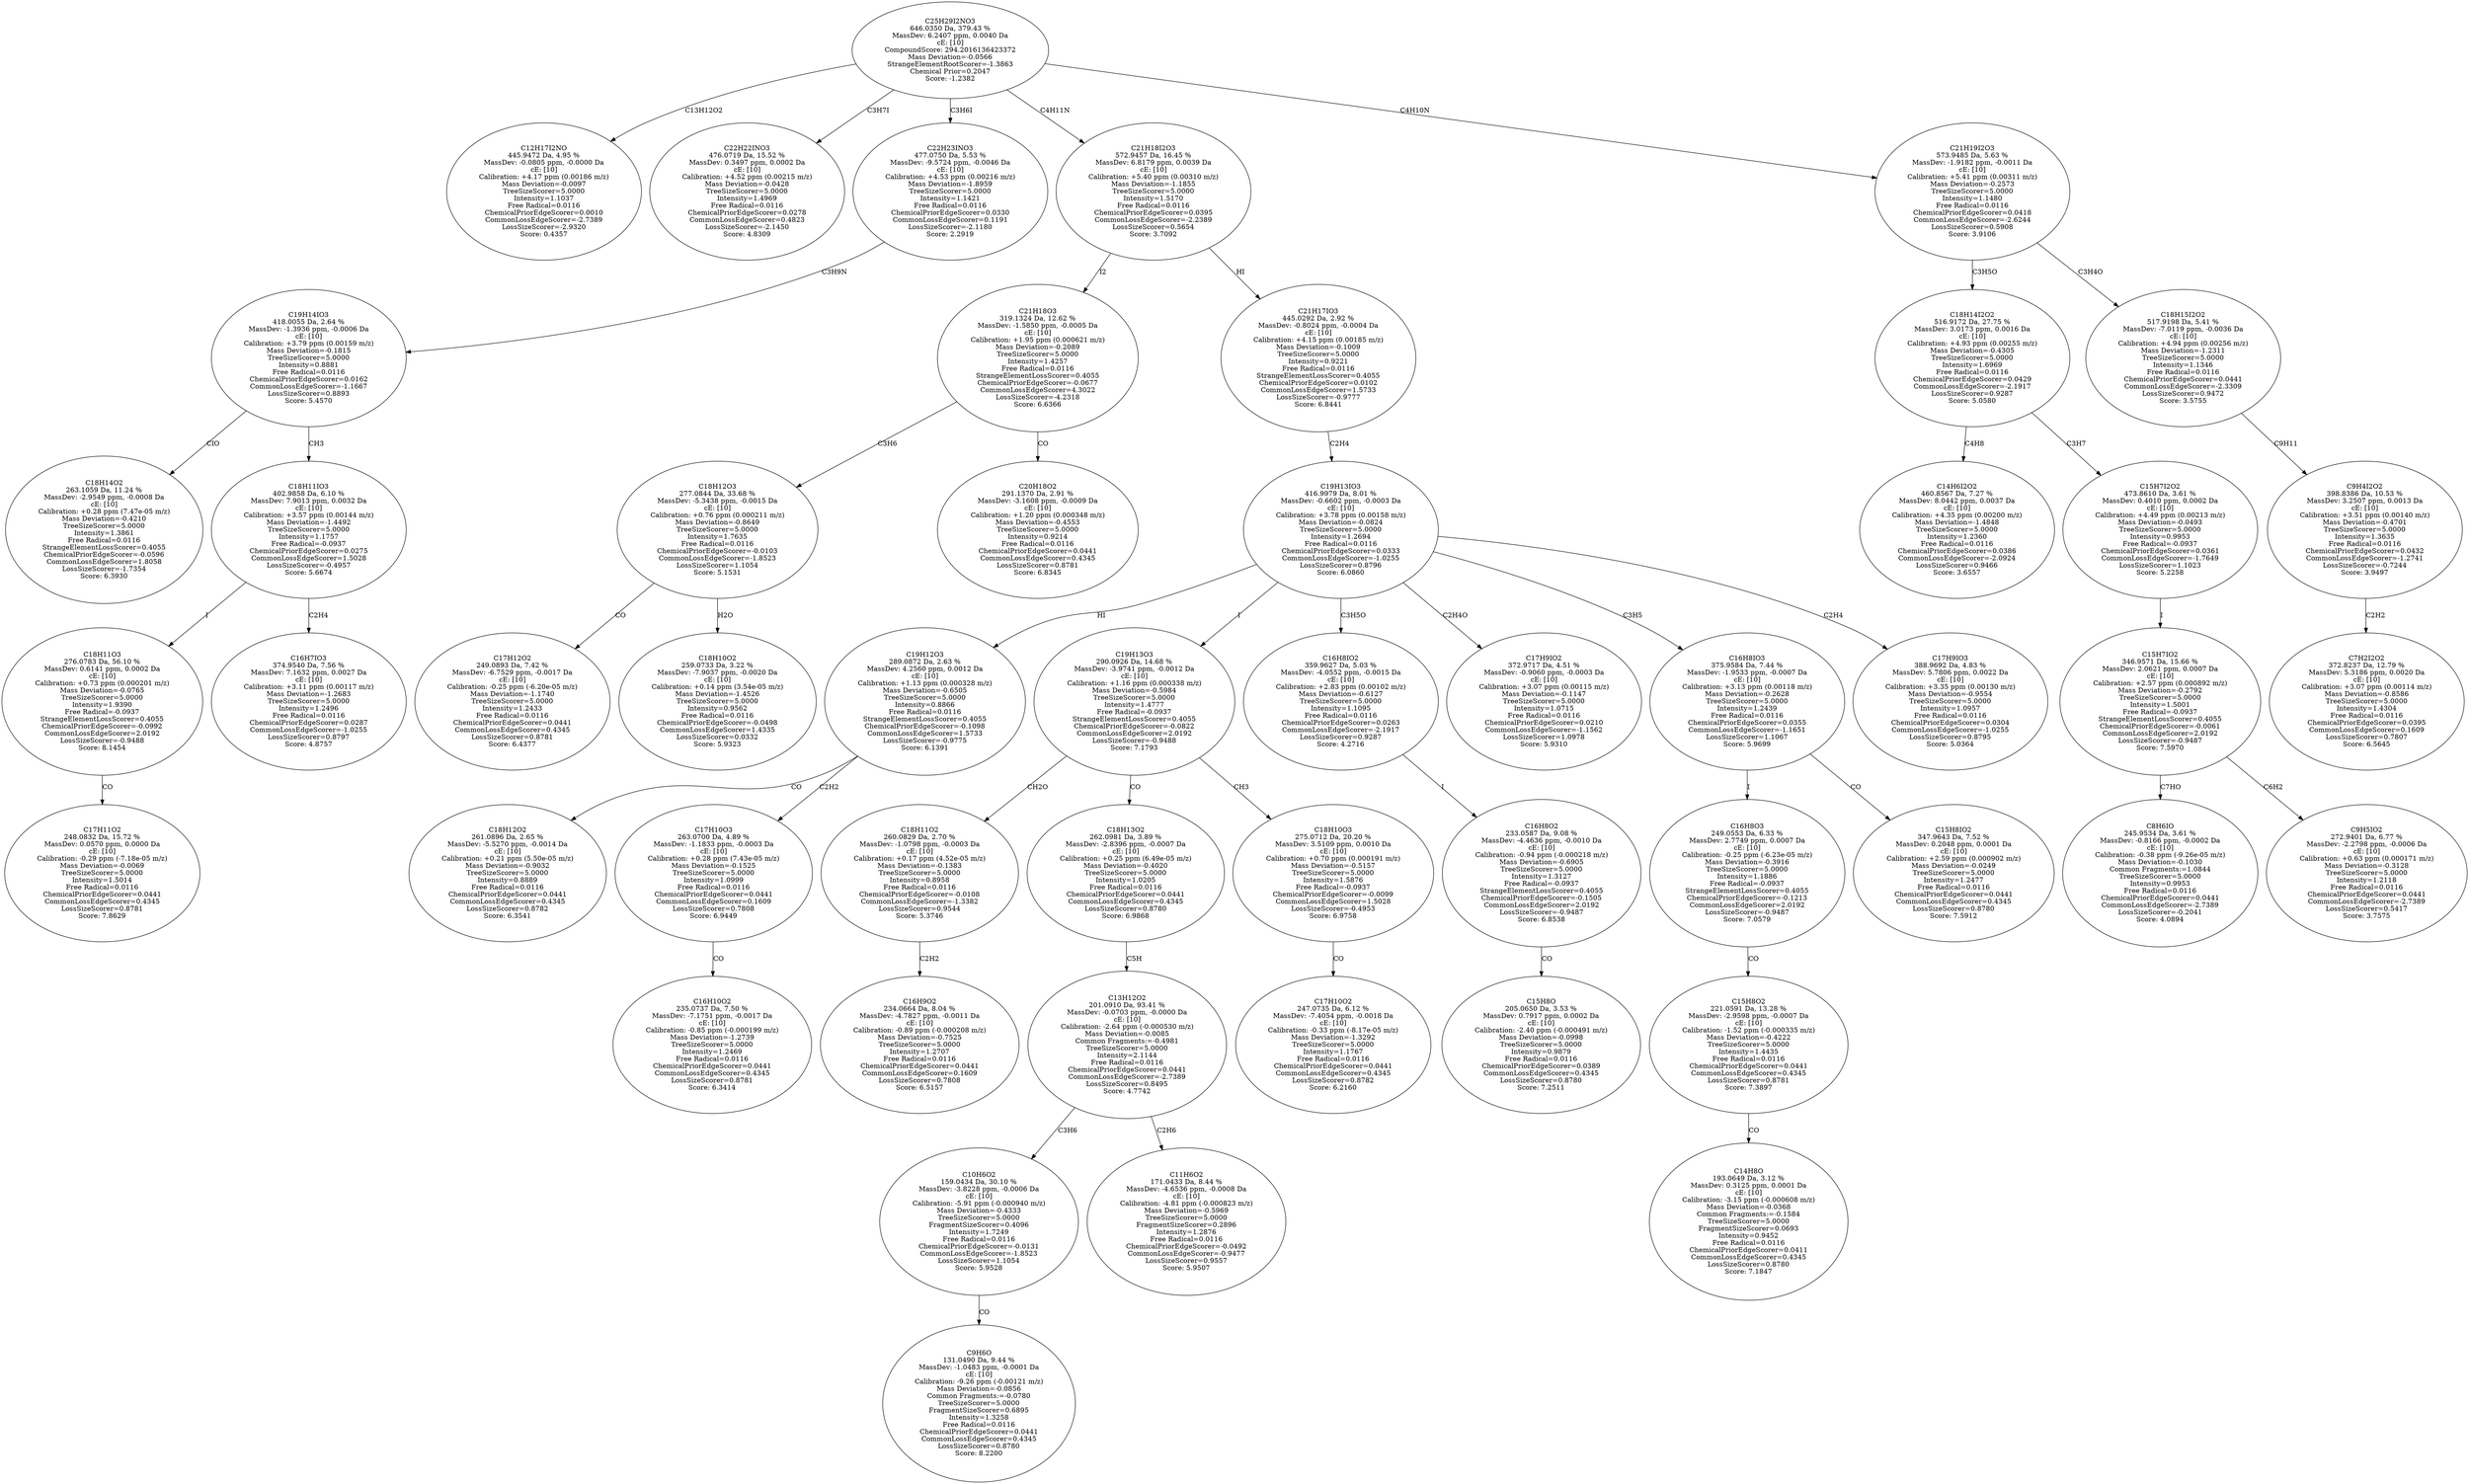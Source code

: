 strict digraph {
v1 [label="C12H17I2NO\n445.9472 Da, 4.95 %\nMassDev: -0.0805 ppm, -0.0000 Da\ncE: [10]\nCalibration: +4.17 ppm (0.00186 m/z)\nMass Deviation=-0.0097\nTreeSizeScorer=5.0000\nIntensity=1.1037\nFree Radical=0.0116\nChemicalPriorEdgeScorer=0.0010\nCommonLossEdgeScorer=-2.7389\nLossSizeScorer=-2.9320\nScore: 0.4357"];
v2 [label="C22H22INO3\n476.0719 Da, 15.52 %\nMassDev: 0.3497 ppm, 0.0002 Da\ncE: [10]\nCalibration: +4.52 ppm (0.00215 m/z)\nMass Deviation=-0.0428\nTreeSizeScorer=5.0000\nIntensity=1.4969\nFree Radical=0.0116\nChemicalPriorEdgeScorer=0.0278\nCommonLossEdgeScorer=0.4823\nLossSizeScorer=-2.1450\nScore: 4.8309"];
v3 [label="C18H14O2\n263.1059 Da, 11.24 %\nMassDev: -2.9549 ppm, -0.0008 Da\ncE: [10]\nCalibration: +0.28 ppm (7.47e-05 m/z)\nMass Deviation=-0.4210\nTreeSizeScorer=5.0000\nIntensity=1.3861\nFree Radical=0.0116\nStrangeElementLossScorer=0.4055\nChemicalPriorEdgeScorer=-0.0596\nCommonLossEdgeScorer=1.8058\nLossSizeScorer=-1.7354\nScore: 6.3930"];
v4 [label="C17H11O2\n248.0832 Da, 15.72 %\nMassDev: 0.0570 ppm, 0.0000 Da\ncE: [10]\nCalibration: -0.29 ppm (-7.18e-05 m/z)\nMass Deviation=-0.0069\nTreeSizeScorer=5.0000\nIntensity=1.5014\nFree Radical=0.0116\nChemicalPriorEdgeScorer=0.0441\nCommonLossEdgeScorer=0.4345\nLossSizeScorer=0.8781\nScore: 7.8629"];
v5 [label="C18H11O3\n276.0783 Da, 56.10 %\nMassDev: 0.6141 ppm, 0.0002 Da\ncE: [10]\nCalibration: +0.73 ppm (0.000201 m/z)\nMass Deviation=-0.0765\nTreeSizeScorer=5.0000\nIntensity=1.9390\nFree Radical=-0.0937\nStrangeElementLossScorer=0.4055\nChemicalPriorEdgeScorer=-0.0992\nCommonLossEdgeScorer=2.0192\nLossSizeScorer=-0.9488\nScore: 8.1454"];
v6 [label="C16H7IO3\n374.9540 Da, 7.56 %\nMassDev: 7.1632 ppm, 0.0027 Da\ncE: [10]\nCalibration: +3.11 ppm (0.00117 m/z)\nMass Deviation=-1.2683\nTreeSizeScorer=5.0000\nIntensity=1.2496\nFree Radical=0.0116\nChemicalPriorEdgeScorer=0.0287\nCommonLossEdgeScorer=-1.0255\nLossSizeScorer=0.8797\nScore: 4.8757"];
v7 [label="C18H11IO3\n402.9858 Da, 6.10 %\nMassDev: 7.9013 ppm, 0.0032 Da\ncE: [10]\nCalibration: +3.57 ppm (0.00144 m/z)\nMass Deviation=-1.4492\nTreeSizeScorer=5.0000\nIntensity=1.1757\nFree Radical=-0.0937\nChemicalPriorEdgeScorer=0.0275\nCommonLossEdgeScorer=1.5028\nLossSizeScorer=-0.4957\nScore: 5.6674"];
v8 [label="C19H14IO3\n418.0055 Da, 2.64 %\nMassDev: -1.3936 ppm, -0.0006 Da\ncE: [10]\nCalibration: +3.79 ppm (0.00159 m/z)\nMass Deviation=-0.1815\nTreeSizeScorer=5.0000\nIntensity=0.8881\nFree Radical=0.0116\nChemicalPriorEdgeScorer=0.0162\nCommonLossEdgeScorer=-1.1667\nLossSizeScorer=0.8893\nScore: 5.4570"];
v9 [label="C22H23INO3\n477.0750 Da, 5.53 %\nMassDev: -9.5724 ppm, -0.0046 Da\ncE: [10]\nCalibration: +4.53 ppm (0.00216 m/z)\nMass Deviation=-1.8959\nTreeSizeScorer=5.0000\nIntensity=1.1421\nFree Radical=0.0116\nChemicalPriorEdgeScorer=0.0330\nCommonLossEdgeScorer=0.1191\nLossSizeScorer=-2.1180\nScore: 2.2919"];
v10 [label="C17H12O2\n249.0893 Da, 7.42 %\nMassDev: -6.7529 ppm, -0.0017 Da\ncE: [10]\nCalibration: -0.25 ppm (-6.20e-05 m/z)\nMass Deviation=-1.1740\nTreeSizeScorer=5.0000\nIntensity=1.2433\nFree Radical=0.0116\nChemicalPriorEdgeScorer=0.0441\nCommonLossEdgeScorer=0.4345\nLossSizeScorer=0.8781\nScore: 6.4377"];
v11 [label="C18H10O2\n259.0733 Da, 3.22 %\nMassDev: -7.9037 ppm, -0.0020 Da\ncE: [10]\nCalibration: +0.14 ppm (3.54e-05 m/z)\nMass Deviation=-1.4526\nTreeSizeScorer=5.0000\nIntensity=0.9562\nFree Radical=0.0116\nChemicalPriorEdgeScorer=-0.0498\nCommonLossEdgeScorer=1.4335\nLossSizeScorer=0.0332\nScore: 5.9323"];
v12 [label="C18H12O3\n277.0844 Da, 33.68 %\nMassDev: -5.3438 ppm, -0.0015 Da\ncE: [10]\nCalibration: +0.76 ppm (0.000211 m/z)\nMass Deviation=-0.8649\nTreeSizeScorer=5.0000\nIntensity=1.7635\nFree Radical=0.0116\nChemicalPriorEdgeScorer=-0.0103\nCommonLossEdgeScorer=-1.8523\nLossSizeScorer=1.1054\nScore: 5.1531"];
v13 [label="C20H18O2\n291.1370 Da, 2.91 %\nMassDev: -3.1608 ppm, -0.0009 Da\ncE: [10]\nCalibration: +1.20 ppm (0.000348 m/z)\nMass Deviation=-0.4553\nTreeSizeScorer=5.0000\nIntensity=0.9214\nFree Radical=0.0116\nChemicalPriorEdgeScorer=0.0441\nCommonLossEdgeScorer=0.4345\nLossSizeScorer=0.8781\nScore: 6.8345"];
v14 [label="C21H18O3\n319.1324 Da, 12.62 %\nMassDev: -1.5850 ppm, -0.0005 Da\ncE: [10]\nCalibration: +1.95 ppm (0.000621 m/z)\nMass Deviation=-0.2089\nTreeSizeScorer=5.0000\nIntensity=1.4257\nFree Radical=0.0116\nStrangeElementLossScorer=0.4055\nChemicalPriorEdgeScorer=-0.0677\nCommonLossEdgeScorer=4.3022\nLossSizeScorer=-4.2318\nScore: 6.6366"];
v15 [label="C18H12O2\n261.0896 Da, 2.65 %\nMassDev: -5.5270 ppm, -0.0014 Da\ncE: [10]\nCalibration: +0.21 ppm (5.50e-05 m/z)\nMass Deviation=-0.9032\nTreeSizeScorer=5.0000\nIntensity=0.8889\nFree Radical=0.0116\nChemicalPriorEdgeScorer=0.0441\nCommonLossEdgeScorer=0.4345\nLossSizeScorer=0.8782\nScore: 6.3541"];
v16 [label="C16H10O2\n235.0737 Da, 7.50 %\nMassDev: -7.1751 ppm, -0.0017 Da\ncE: [10]\nCalibration: -0.85 ppm (-0.000199 m/z)\nMass Deviation=-1.2739\nTreeSizeScorer=5.0000\nIntensity=1.2469\nFree Radical=0.0116\nChemicalPriorEdgeScorer=0.0441\nCommonLossEdgeScorer=0.4345\nLossSizeScorer=0.8781\nScore: 6.3414"];
v17 [label="C17H10O3\n263.0700 Da, 4.89 %\nMassDev: -1.1833 ppm, -0.0003 Da\ncE: [10]\nCalibration: +0.28 ppm (7.43e-05 m/z)\nMass Deviation=-0.1525\nTreeSizeScorer=5.0000\nIntensity=1.0999\nFree Radical=0.0116\nChemicalPriorEdgeScorer=0.0441\nCommonLossEdgeScorer=0.1609\nLossSizeScorer=0.7808\nScore: 6.9449"];
v18 [label="C19H12O3\n289.0872 Da, 2.63 %\nMassDev: 4.2560 ppm, 0.0012 Da\ncE: [10]\nCalibration: +1.13 ppm (0.000328 m/z)\nMass Deviation=-0.6505\nTreeSizeScorer=5.0000\nIntensity=0.8866\nFree Radical=0.0116\nStrangeElementLossScorer=0.4055\nChemicalPriorEdgeScorer=-0.1098\nCommonLossEdgeScorer=1.5733\nLossSizeScorer=-0.9775\nScore: 6.1391"];
v19 [label="C16H9O2\n234.0664 Da, 8.04 %\nMassDev: -4.7827 ppm, -0.0011 Da\ncE: [10]\nCalibration: -0.89 ppm (-0.000208 m/z)\nMass Deviation=-0.7525\nTreeSizeScorer=5.0000\nIntensity=1.2707\nFree Radical=0.0116\nChemicalPriorEdgeScorer=0.0441\nCommonLossEdgeScorer=0.1609\nLossSizeScorer=0.7808\nScore: 6.5157"];
v20 [label="C18H11O2\n260.0829 Da, 2.70 %\nMassDev: -1.0798 ppm, -0.0003 Da\ncE: [10]\nCalibration: +0.17 ppm (4.52e-05 m/z)\nMass Deviation=-0.1383\nTreeSizeScorer=5.0000\nIntensity=0.8958\nFree Radical=0.0116\nChemicalPriorEdgeScorer=-0.0108\nCommonLossEdgeScorer=-1.3382\nLossSizeScorer=0.9544\nScore: 5.3746"];
v21 [label="C9H6O\n131.0490 Da, 9.44 %\nMassDev: -1.0483 ppm, -0.0001 Da\ncE: [10]\nCalibration: -9.26 ppm (-0.00121 m/z)\nMass Deviation=-0.0856\nCommon Fragments:=-0.0780\nTreeSizeScorer=5.0000\nFragmentSizeScorer=0.6895\nIntensity=1.3258\nFree Radical=0.0116\nChemicalPriorEdgeScorer=0.0441\nCommonLossEdgeScorer=0.4345\nLossSizeScorer=0.8780\nScore: 8.2200"];
v22 [label="C10H6O2\n159.0434 Da, 30.10 %\nMassDev: -3.8228 ppm, -0.0006 Da\ncE: [10]\nCalibration: -5.91 ppm (-0.000940 m/z)\nMass Deviation=-0.4333\nTreeSizeScorer=5.0000\nFragmentSizeScorer=0.4096\nIntensity=1.7249\nFree Radical=0.0116\nChemicalPriorEdgeScorer=-0.0131\nCommonLossEdgeScorer=-1.8523\nLossSizeScorer=1.1054\nScore: 5.9528"];
v23 [label="C11H6O2\n171.0433 Da, 8.44 %\nMassDev: -4.6536 ppm, -0.0008 Da\ncE: [10]\nCalibration: -4.81 ppm (-0.000823 m/z)\nMass Deviation=-0.5969\nTreeSizeScorer=5.0000\nFragmentSizeScorer=0.2896\nIntensity=1.2876\nFree Radical=0.0116\nChemicalPriorEdgeScorer=-0.0492\nCommonLossEdgeScorer=-0.9477\nLossSizeScorer=0.9557\nScore: 5.9507"];
v24 [label="C13H12O2\n201.0910 Da, 93.41 %\nMassDev: -0.0703 ppm, -0.0000 Da\ncE: [10]\nCalibration: -2.64 ppm (-0.000530 m/z)\nMass Deviation=-0.0085\nCommon Fragments:=-0.4981\nTreeSizeScorer=5.0000\nIntensity=2.1144\nFree Radical=0.0116\nChemicalPriorEdgeScorer=0.0441\nCommonLossEdgeScorer=-2.7389\nLossSizeScorer=0.8495\nScore: 4.7742"];
v25 [label="C18H13O2\n262.0981 Da, 3.89 %\nMassDev: -2.8396 ppm, -0.0007 Da\ncE: [10]\nCalibration: +0.25 ppm (6.49e-05 m/z)\nMass Deviation=-0.4020\nTreeSizeScorer=5.0000\nIntensity=1.0205\nFree Radical=0.0116\nChemicalPriorEdgeScorer=0.0441\nCommonLossEdgeScorer=0.4345\nLossSizeScorer=0.8780\nScore: 6.9868"];
v26 [label="C17H10O2\n247.0735 Da, 6.12 %\nMassDev: -7.4054 ppm, -0.0018 Da\ncE: [10]\nCalibration: -0.33 ppm (-8.17e-05 m/z)\nMass Deviation=-1.3292\nTreeSizeScorer=5.0000\nIntensity=1.1767\nFree Radical=0.0116\nChemicalPriorEdgeScorer=0.0441\nCommonLossEdgeScorer=0.4345\nLossSizeScorer=0.8782\nScore: 6.2160"];
v27 [label="C18H10O3\n275.0712 Da, 20.20 %\nMassDev: 3.5109 ppm, 0.0010 Da\ncE: [10]\nCalibration: +0.70 ppm (0.000191 m/z)\nMass Deviation=-0.5157\nTreeSizeScorer=5.0000\nIntensity=1.5876\nFree Radical=-0.0937\nChemicalPriorEdgeScorer=-0.0099\nCommonLossEdgeScorer=1.5028\nLossSizeScorer=-0.4953\nScore: 6.9758"];
v28 [label="C19H13O3\n290.0926 Da, 14.68 %\nMassDev: -3.9741 ppm, -0.0012 Da\ncE: [10]\nCalibration: +1.16 ppm (0.000338 m/z)\nMass Deviation=-0.5984\nTreeSizeScorer=5.0000\nIntensity=1.4777\nFree Radical=-0.0937\nStrangeElementLossScorer=0.4055\nChemicalPriorEdgeScorer=-0.0822\nCommonLossEdgeScorer=2.0192\nLossSizeScorer=-0.9488\nScore: 7.1793"];
v29 [label="C15H8O\n205.0650 Da, 3.53 %\nMassDev: 0.7917 ppm, 0.0002 Da\ncE: [10]\nCalibration: -2.40 ppm (-0.000491 m/z)\nMass Deviation=-0.0998\nTreeSizeScorer=5.0000\nIntensity=0.9879\nFree Radical=0.0116\nChemicalPriorEdgeScorer=0.0389\nCommonLossEdgeScorer=0.4345\nLossSizeScorer=0.8780\nScore: 7.2511"];
v30 [label="C16H8O2\n233.0587 Da, 9.08 %\nMassDev: -4.4636 ppm, -0.0010 Da\ncE: [10]\nCalibration: -0.94 ppm (-0.000218 m/z)\nMass Deviation=-0.6905\nTreeSizeScorer=5.0000\nIntensity=1.3127\nFree Radical=-0.0937\nStrangeElementLossScorer=0.4055\nChemicalPriorEdgeScorer=-0.1505\nCommonLossEdgeScorer=2.0192\nLossSizeScorer=-0.9487\nScore: 6.8538"];
v31 [label="C16H8IO2\n359.9627 Da, 5.03 %\nMassDev: -4.0552 ppm, -0.0015 Da\ncE: [10]\nCalibration: +2.83 ppm (0.00102 m/z)\nMass Deviation=-0.6127\nTreeSizeScorer=5.0000\nIntensity=1.1095\nFree Radical=0.0116\nChemicalPriorEdgeScorer=0.0263\nCommonLossEdgeScorer=-2.1917\nLossSizeScorer=0.9287\nScore: 4.2716"];
v32 [label="C17H9IO2\n372.9717 Da, 4.51 %\nMassDev: -0.9060 ppm, -0.0003 Da\ncE: [10]\nCalibration: +3.07 ppm (0.00115 m/z)\nMass Deviation=-0.1147\nTreeSizeScorer=5.0000\nIntensity=1.0715\nFree Radical=0.0116\nChemicalPriorEdgeScorer=0.0210\nCommonLossEdgeScorer=-1.1562\nLossSizeScorer=1.0978\nScore: 5.9310"];
v33 [label="C14H8O\n193.0649 Da, 3.12 %\nMassDev: 0.3125 ppm, 0.0001 Da\ncE: [10]\nCalibration: -3.15 ppm (-0.000608 m/z)\nMass Deviation=-0.0368\nCommon Fragments:=-0.1584\nTreeSizeScorer=5.0000\nFragmentSizeScorer=0.0693\nIntensity=0.9452\nFree Radical=0.0116\nChemicalPriorEdgeScorer=0.0411\nCommonLossEdgeScorer=0.4345\nLossSizeScorer=0.8780\nScore: 7.1847"];
v34 [label="C15H8O2\n221.0591 Da, 13.28 %\nMassDev: -2.9598 ppm, -0.0007 Da\ncE: [10]\nCalibration: -1.52 ppm (-0.000335 m/z)\nMass Deviation=-0.4222\nTreeSizeScorer=5.0000\nIntensity=1.4435\nFree Radical=0.0116\nChemicalPriorEdgeScorer=0.0441\nCommonLossEdgeScorer=0.4345\nLossSizeScorer=0.8781\nScore: 7.3897"];
v35 [label="C16H8O3\n249.0553 Da, 6.33 %\nMassDev: 2.7749 ppm, 0.0007 Da\ncE: [10]\nCalibration: -0.25 ppm (-6.23e-05 m/z)\nMass Deviation=-0.3916\nTreeSizeScorer=5.0000\nIntensity=1.1886\nFree Radical=-0.0937\nStrangeElementLossScorer=0.4055\nChemicalPriorEdgeScorer=-0.1213\nCommonLossEdgeScorer=2.0192\nLossSizeScorer=-0.9487\nScore: 7.0579"];
v36 [label="C15H8IO2\n347.9643 Da, 7.52 %\nMassDev: 0.2048 ppm, 0.0001 Da\ncE: [10]\nCalibration: +2.59 ppm (0.000902 m/z)\nMass Deviation=-0.0249\nTreeSizeScorer=5.0000\nIntensity=1.2477\nFree Radical=0.0116\nChemicalPriorEdgeScorer=0.0441\nCommonLossEdgeScorer=0.4345\nLossSizeScorer=0.8780\nScore: 7.5912"];
v37 [label="C16H8IO3\n375.9584 Da, 7.44 %\nMassDev: -1.9533 ppm, -0.0007 Da\ncE: [10]\nCalibration: +3.13 ppm (0.00118 m/z)\nMass Deviation=-0.2628\nTreeSizeScorer=5.0000\nIntensity=1.2439\nFree Radical=0.0116\nChemicalPriorEdgeScorer=0.0355\nCommonLossEdgeScorer=-1.1651\nLossSizeScorer=1.1067\nScore: 5.9699"];
v38 [label="C17H9IO3\n388.9692 Da, 4.83 %\nMassDev: 5.7806 ppm, 0.0022 Da\ncE: [10]\nCalibration: +3.35 ppm (0.00130 m/z)\nMass Deviation=-0.9554\nTreeSizeScorer=5.0000\nIntensity=1.0957\nFree Radical=0.0116\nChemicalPriorEdgeScorer=0.0304\nCommonLossEdgeScorer=-1.0255\nLossSizeScorer=0.8795\nScore: 5.0364"];
v39 [label="C19H13IO3\n416.9979 Da, 8.01 %\nMassDev: -0.6602 ppm, -0.0003 Da\ncE: [10]\nCalibration: +3.78 ppm (0.00158 m/z)\nMass Deviation=-0.0824\nTreeSizeScorer=5.0000\nIntensity=1.2694\nFree Radical=0.0116\nChemicalPriorEdgeScorer=0.0333\nCommonLossEdgeScorer=-1.0255\nLossSizeScorer=0.8796\nScore: 6.0860"];
v40 [label="C21H17IO3\n445.0292 Da, 2.92 %\nMassDev: -0.8024 ppm, -0.0004 Da\ncE: [10]\nCalibration: +4.15 ppm (0.00185 m/z)\nMass Deviation=-0.1009\nTreeSizeScorer=5.0000\nIntensity=0.9221\nFree Radical=0.0116\nStrangeElementLossScorer=0.4055\nChemicalPriorEdgeScorer=0.0102\nCommonLossEdgeScorer=1.5733\nLossSizeScorer=-0.9777\nScore: 6.8441"];
v41 [label="C21H18I2O3\n572.9457 Da, 16.45 %\nMassDev: 6.8179 ppm, 0.0039 Da\ncE: [10]\nCalibration: +5.40 ppm (0.00310 m/z)\nMass Deviation=-1.1855\nTreeSizeScorer=5.0000\nIntensity=1.5170\nFree Radical=0.0116\nChemicalPriorEdgeScorer=0.0395\nCommonLossEdgeScorer=-2.2389\nLossSizeScorer=0.5654\nScore: 3.7092"];
v42 [label="C14H6I2O2\n460.8567 Da, 7.27 %\nMassDev: 8.0442 ppm, 0.0037 Da\ncE: [10]\nCalibration: +4.35 ppm (0.00200 m/z)\nMass Deviation=-1.4848\nTreeSizeScorer=5.0000\nIntensity=1.2360\nFree Radical=0.0116\nChemicalPriorEdgeScorer=0.0386\nCommonLossEdgeScorer=-2.0924\nLossSizeScorer=0.9466\nScore: 3.6557"];
v43 [label="C8H6IO\n245.9534 Da, 3.61 %\nMassDev: -0.8166 ppm, -0.0002 Da\ncE: [10]\nCalibration: -0.38 ppm (-9.26e-05 m/z)\nMass Deviation=-0.1030\nCommon Fragments:=1.0844\nTreeSizeScorer=5.0000\nIntensity=0.9953\nFree Radical=0.0116\nChemicalPriorEdgeScorer=0.0441\nCommonLossEdgeScorer=-2.7389\nLossSizeScorer=-0.2041\nScore: 4.0894"];
v44 [label="C9H5IO2\n272.9401 Da, 6.77 %\nMassDev: -2.2798 ppm, -0.0006 Da\ncE: [10]\nCalibration: +0.63 ppm (0.000171 m/z)\nMass Deviation=-0.3128\nTreeSizeScorer=5.0000\nIntensity=1.2118\nFree Radical=0.0116\nChemicalPriorEdgeScorer=0.0441\nCommonLossEdgeScorer=-2.7389\nLossSizeScorer=0.5417\nScore: 3.7575"];
v45 [label="C15H7IO2\n346.9571 Da, 15.66 %\nMassDev: 2.0621 ppm, 0.0007 Da\ncE: [10]\nCalibration: +2.57 ppm (0.000892 m/z)\nMass Deviation=-0.2792\nTreeSizeScorer=5.0000\nIntensity=1.5001\nFree Radical=-0.0937\nStrangeElementLossScorer=0.4055\nChemicalPriorEdgeScorer=-0.0061\nCommonLossEdgeScorer=2.0192\nLossSizeScorer=-0.9487\nScore: 7.5970"];
v46 [label="C15H7I2O2\n473.8610 Da, 3.61 %\nMassDev: 0.4010 ppm, 0.0002 Da\ncE: [10]\nCalibration: +4.49 ppm (0.00213 m/z)\nMass Deviation=-0.0493\nTreeSizeScorer=5.0000\nIntensity=0.9953\nFree Radical=-0.0937\nChemicalPriorEdgeScorer=0.0361\nCommonLossEdgeScorer=-1.7649\nLossSizeScorer=1.1023\nScore: 5.2258"];
v47 [label="C18H14I2O2\n516.9172 Da, 27.75 %\nMassDev: 3.0173 ppm, 0.0016 Da\ncE: [10]\nCalibration: +4.93 ppm (0.00255 m/z)\nMass Deviation=-0.4305\nTreeSizeScorer=5.0000\nIntensity=1.6969\nFree Radical=0.0116\nChemicalPriorEdgeScorer=0.0429\nCommonLossEdgeScorer=-2.1917\nLossSizeScorer=0.9287\nScore: 5.0580"];
v48 [label="C7H2I2O2\n372.8237 Da, 12.79 %\nMassDev: 5.3186 ppm, 0.0020 Da\ncE: [10]\nCalibration: +3.07 ppm (0.00114 m/z)\nMass Deviation=-0.8586\nTreeSizeScorer=5.0000\nIntensity=1.4304\nFree Radical=0.0116\nChemicalPriorEdgeScorer=0.0395\nCommonLossEdgeScorer=0.1609\nLossSizeScorer=0.7807\nScore: 6.5645"];
v49 [label="C9H4I2O2\n398.8386 Da, 10.53 %\nMassDev: 3.2507 ppm, 0.0013 Da\ncE: [10]\nCalibration: +3.51 ppm (0.00140 m/z)\nMass Deviation=-0.4701\nTreeSizeScorer=5.0000\nIntensity=1.3635\nFree Radical=0.0116\nChemicalPriorEdgeScorer=0.0432\nCommonLossEdgeScorer=-1.2741\nLossSizeScorer=-0.7244\nScore: 3.9497"];
v50 [label="C18H15I2O2\n517.9198 Da, 5.41 %\nMassDev: -7.0119 ppm, -0.0036 Da\ncE: [10]\nCalibration: +4.94 ppm (0.00256 m/z)\nMass Deviation=-1.2311\nTreeSizeScorer=5.0000\nIntensity=1.1346\nFree Radical=0.0116\nChemicalPriorEdgeScorer=0.0441\nCommonLossEdgeScorer=-2.3309\nLossSizeScorer=0.9472\nScore: 3.5755"];
v51 [label="C21H19I2O3\n573.9485 Da, 5.63 %\nMassDev: -1.9182 ppm, -0.0011 Da\ncE: [10]\nCalibration: +5.41 ppm (0.00311 m/z)\nMass Deviation=-0.2573\nTreeSizeScorer=5.0000\nIntensity=1.1480\nFree Radical=0.0116\nChemicalPriorEdgeScorer=0.0418\nCommonLossEdgeScorer=-2.6244\nLossSizeScorer=0.5908\nScore: 3.9106"];
v52 [label="C25H29I2NO3\n646.0350 Da, 379.43 %\nMassDev: 6.2407 ppm, 0.0040 Da\ncE: [10]\nCompoundScore: 294.2016136423372\nMass Deviation=-0.0566\nStrangeElementRootScorer=-1.3863\nChemical Prior=0.2047\nScore: -1.2382"];
v52 -> v1 [label="C13H12O2"];
v52 -> v2 [label="C3H7I"];
v8 -> v3 [label="CIO"];
v5 -> v4 [label="CO"];
v7 -> v5 [label="I"];
v7 -> v6 [label="C2H4"];
v8 -> v7 [label="CH3"];
v9 -> v8 [label="C3H9N"];
v52 -> v9 [label="C3H6I"];
v12 -> v10 [label="CO"];
v12 -> v11 [label="H2O"];
v14 -> v12 [label="C3H6"];
v14 -> v13 [label="CO"];
v41 -> v14 [label="I2"];
v18 -> v15 [label="CO"];
v17 -> v16 [label="CO"];
v18 -> v17 [label="C2H2"];
v39 -> v18 [label="HI"];
v20 -> v19 [label="C2H2"];
v28 -> v20 [label="CH2O"];
v22 -> v21 [label="CO"];
v24 -> v22 [label="C3H6"];
v24 -> v23 [label="C2H6"];
v25 -> v24 [label="C5H"];
v28 -> v25 [label="CO"];
v27 -> v26 [label="CO"];
v28 -> v27 [label="CH3"];
v39 -> v28 [label="I"];
v30 -> v29 [label="CO"];
v31 -> v30 [label="I"];
v39 -> v31 [label="C3H5O"];
v39 -> v32 [label="C2H4O"];
v34 -> v33 [label="CO"];
v35 -> v34 [label="CO"];
v37 -> v35 [label="I"];
v37 -> v36 [label="CO"];
v39 -> v37 [label="C3H5"];
v39 -> v38 [label="C2H4"];
v40 -> v39 [label="C2H4"];
v41 -> v40 [label="HI"];
v52 -> v41 [label="C4H11N"];
v47 -> v42 [label="C4H8"];
v45 -> v43 [label="C7HO"];
v45 -> v44 [label="C6H2"];
v46 -> v45 [label="I"];
v47 -> v46 [label="C3H7"];
v51 -> v47 [label="C3H5O"];
v49 -> v48 [label="C2H2"];
v50 -> v49 [label="C9H11"];
v51 -> v50 [label="C3H4O"];
v52 -> v51 [label="C4H10N"];
}